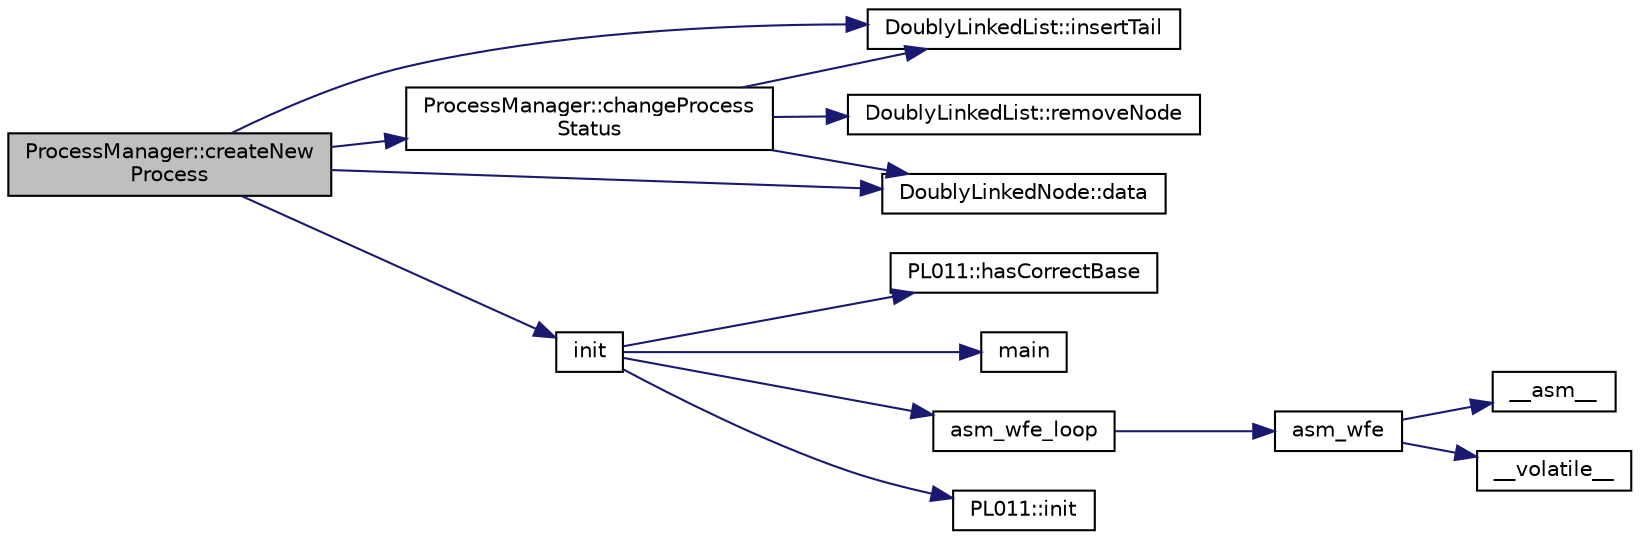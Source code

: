 digraph "ProcessManager::createNewProcess"
{
  edge [fontname="Helvetica",fontsize="10",labelfontname="Helvetica",labelfontsize="10"];
  node [fontname="Helvetica",fontsize="10",shape=record];
  rankdir="LR";
  Node20 [label="ProcessManager::createNew\lProcess",height=0.2,width=0.4,color="black", fillcolor="grey75", style="filled", fontcolor="black"];
  Node20 -> Node21 [color="midnightblue",fontsize="10",style="solid",fontname="Helvetica"];
  Node21 [label="DoublyLinkedList::insertTail",height=0.2,width=0.4,color="black", fillcolor="white", style="filled",URL="$da/dfa/class_doubly_linked_list.html#a08820eece8a930239f434a7dea802599"];
  Node20 -> Node22 [color="midnightblue",fontsize="10",style="solid",fontname="Helvetica"];
  Node22 [label="DoublyLinkedNode::data",height=0.2,width=0.4,color="black", fillcolor="white", style="filled",URL="$d9/da3/class_doubly_linked_node.html#a72a70560baba711c82bb012317557cb8"];
  Node20 -> Node23 [color="midnightblue",fontsize="10",style="solid",fontname="Helvetica"];
  Node23 [label="init",height=0.2,width=0.4,color="black", fillcolor="white", style="filled",URL="$d9/dfe/qemu__virt_2crt0_8cpp.html#a02fd73d861ef2e4aabb38c0c9ff82947"];
  Node23 -> Node24 [color="midnightblue",fontsize="10",style="solid",fontname="Helvetica"];
  Node24 [label="PL011::init",height=0.2,width=0.4,color="black", fillcolor="white", style="filled",URL="$d7/dff/class_p_l011.html#a16500bc129c69c050cb784b17d70103f"];
  Node23 -> Node25 [color="midnightblue",fontsize="10",style="solid",fontname="Helvetica"];
  Node25 [label="PL011::hasCorrectBase",height=0.2,width=0.4,color="black", fillcolor="white", style="filled",URL="$d7/dff/class_p_l011.html#a6ce7d9c25ca788e6999a099f93ce85f3"];
  Node23 -> Node26 [color="midnightblue",fontsize="10",style="solid",fontname="Helvetica"];
  Node26 [label="main",height=0.2,width=0.4,color="black", fillcolor="white", style="filled",URL="$d9/dfe/qemu__virt_2crt0_8cpp.html#ae66f6b31b5ad750f1fe042a706a4e3d4"];
  Node23 -> Node27 [color="midnightblue",fontsize="10",style="solid",fontname="Helvetica"];
  Node27 [label="asm_wfe_loop",height=0.2,width=0.4,color="black", fillcolor="white", style="filled",URL="$d8/d2f/asm__instructions_8h.html#a2625e63e4302b5a5b7b1b47175ec067d"];
  Node27 -> Node28 [color="midnightblue",fontsize="10",style="solid",fontname="Helvetica"];
  Node28 [label="asm_wfe",height=0.2,width=0.4,color="black", fillcolor="white", style="filled",URL="$d8/d2f/asm__instructions_8h.html#a410a755cf61e376491d77042b266409f"];
  Node28 -> Node29 [color="midnightblue",fontsize="10",style="solid",fontname="Helvetica"];
  Node29 [label="__asm__",height=0.2,width=0.4,color="black", fillcolor="white", style="filled",URL="$dd/d12/exceptions_8cpp.html#a40b46c5cfd33825a3980572ace99e6a1"];
  Node28 -> Node30 [color="midnightblue",fontsize="10",style="solid",fontname="Helvetica"];
  Node30 [label="__volatile__",height=0.2,width=0.4,color="black", fillcolor="white", style="filled",URL="$d8/d64/main__test__adrp__instruction_8cpp.html#a28b72fa6de7635a872fd3ae108c838c8"];
  Node20 -> Node31 [color="midnightblue",fontsize="10",style="solid",fontname="Helvetica"];
  Node31 [label="ProcessManager::changeProcess\lStatus",height=0.2,width=0.4,color="black", fillcolor="white", style="filled",URL="$d2/dce/class_process_manager.html#a0bcc42f5333bb6a0613e38721227bbd2"];
  Node31 -> Node32 [color="midnightblue",fontsize="10",style="solid",fontname="Helvetica"];
  Node32 [label="DoublyLinkedList::removeNode",height=0.2,width=0.4,color="black", fillcolor="white", style="filled",URL="$da/dfa/class_doubly_linked_list.html#a20950e5bd978791d68b723f3ea8be4bb"];
  Node31 -> Node21 [color="midnightblue",fontsize="10",style="solid",fontname="Helvetica"];
  Node31 -> Node22 [color="midnightblue",fontsize="10",style="solid",fontname="Helvetica"];
}
